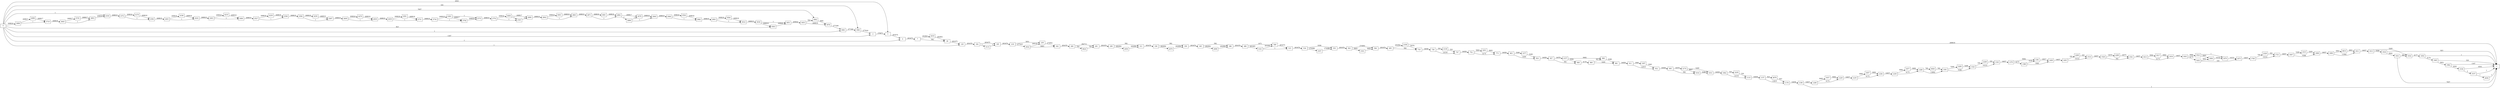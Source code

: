 digraph {
	graph [rankdir=LR]
	node [shape=rectangle]
	2 -> 3 [label=278971]
	3 -> 4 [label=283474]
	4 -> 7 [label=283475]
	7 -> 28 [label=582]
	7 -> 2019 [label=282893]
	28 -> 120 [label=283475]
	120 -> 164 [label=283476]
	164 -> 185 [label=283475]
	164 -> 3115 [label=1]
	185 -> 218 [label=283476]
	218 -> 239 [label=5851]
	218 -> 2022 [label=277625]
	239 -> 242 [label=274993]
	242 -> 260 [label=283476]
	260 -> 281 [label=282711]
	260 -> 4624 [label=765]
	281 -> 290 [label=283476]
	290 -> 311 [label=582]
	290 -> 2059 [label=282894]
	311 -> 338 [label=283476]
	338 -> 359 [label=582]
	338 -> 2079 [label=282894]
	359 -> 365 [label=283476]
	365 -> 386 [label=582]
	365 -> 2099 [label=282894]
	386 -> 488 [label=283476]
	488 -> 509 [label=1671]
	488 -> 3141 [label=281805]
	509 -> 515 [label=283475]
	515 -> 534 [label=283476]
	534 -> 555 [label=9390]
	534 -> 3357 [label=274086]
	555 -> 563 [label=283476]
	563 -> 584 [label=274993]
	563 -> 3181 [label=8483]
	584 -> 695 [label=283476]
	695 -> 716 [label=582]
	695 -> 2108 [label=282894]
	716 -> 726 [label=14658]
	726 -> 747 [label=14334]
	726 -> 2139 [label=324]
	747 -> 752 [label=14658]
	752 -> 773 [label=6175]
	752 -> 3201 [label=8483]
	773 -> 803 [label=14658]
	803 -> 824 [label=9390]
	803 -> 3377 [label=5268]
	824 -> 827 [label=14658]
	827 -> 848 [label=582]
	827 -> 2157 [label=14076]
	848 -> 860 [label=6176]
	860 -> 866 [label=907]
	860 -> 881 [label=5269]
	866 -> 881 [label=9389]
	881 -> 911 [label=14658]
	911 -> 932 [label=12818]
	911 -> 3397 [label=1840]
	932 -> 995 [label=14658]
	995 -> 1016 [label=582]
	995 -> 2174 [label=14076]
	1016 -> 1031 [label=9389]
	1031 -> 1082 [label=14658]
	1082 -> 1133 [label=14334]
	1082 -> 2229 [label=324]
	1133 -> 1157 [label=14658]
	1157 -> 1178 [label=13835]
	1157 -> 4678 [label=823]
	1178 -> 1199 [label=14658]
	1199 -> 1 [label=1]
	1199 -> 1208 [label=14657]
	1208 -> 1229 [label=6175]
	1208 -> 3437 [label=8482]
	1229 -> 1235 [label=14657]
	1235 -> 1256 [label=6175]
	1235 -> 3457 [label=8482]
	1256 -> 1259 [label=14657]
	1259 -> 1280 [label=6175]
	1259 -> 3477 [label=8482]
	1280 -> 1301 [label=13892]
	1280 -> 4644 [label=765]
	1301 -> 1322 [label=9388]
	1301 -> 3295 [label=5269]
	1322 -> 1343 [label=14333]
	1322 -> 2249 [label=324]
	1343 -> 1370 [label=14657]
	1370 -> 1388 [label=6175]
	1370 -> 1391 [label=8482]
	1388 -> 1391 [label=4335]
	1388 -> 1409 [label=1840]
	1391 -> 1409 [label=12817]
	1409 -> 1493 [label=14657]
	1493 -> 1514 [label=14333]
	1493 -> 2269 [label=324]
	1514 -> 1520 [label=14657]
	1520 -> 1541 [label=582]
	1520 -> 2289 [label=14075]
	1541 -> 1613 [label=14657]
	1613 -> 1634 [label=6175]
	1613 -> 3517 [label=8482]
	1634 -> 1643 [label=14657]
	1643 -> 1652 [label=6175]
	1643 -> 3523 [label=8482]
	1652 -> 1664 [label=5851]
	1652 -> 1673 [label=324]
	1664 -> 1670 [label=14332]
	1670 -> 1673 [label=14333]
	1673 -> 1700 [label=14657]
	1700 -> 1721 [label=14333]
	1700 -> 2329 [label=324]
	1721 -> 1847 [label=14657]
	1847 -> 1868 [label=9388]
	1847 -> 3315 [label=5269]
	1868 -> 1890 [label=14657]
	1890 -> 1911 [label=11994]
	1890 -> 4814 [label=2663]
	1911 -> 1913 [label=14657]
	1913 -> 1918 [label=9388]
	1913 -> 1934 [label=5269]
	1918 -> 1 [label=823]
	1918 -> 1931 [label=8565]
	1931 -> 1 [label=7657]
	1931 -> 1934 [label=908]
	1934 -> 1950 [label=6177]
	1950 -> 1 [label=1]
	1950 -> 1965 [label=6176]
	1965 -> 1 [label=324]
	1965 -> 1982 [label=5852]
	1982 -> 3336 [label=4505]
	1982 -> 1 [label=1347]
	1983 -> 2 [label=277624]
	2019 -> 28 [label=282893]
	2022 -> 239 [label=269142]
	2022 -> 242 [label=8483]
	2059 -> 311 [label=282894]
	2079 -> 359 [label=282894]
	2099 -> 386 [label=282894]
	2108 -> 1 [label=268818]
	2108 -> 716 [label=14076]
	2139 -> 747 [label=324]
	2157 -> 848 [label=5594]
	2157 -> 866 [label=8482]
	2174 -> 1016 [label=8807]
	2174 -> 1031 [label=5269]
	2229 -> 1133 [label=324]
	2249 -> 1343 [label=324]
	2269 -> 1514 [label=324]
	2289 -> 1541 [label=14075]
	2329 -> 1721 [label=324]
	2330 -> 2372 [label=268819]
	2372 -> 2394 [label=1]
	2372 -> 4170 [label=268818]
	2394 -> 2403 [label=268819]
	2403 -> 2424 [label=1]
	2403 -> 4190 [label=268818]
	2424 -> 2463 [label=268819]
	2463 -> 2484 [label=1]
	2463 -> 4210 [label=268818]
	2484 -> 2527 [label=268819]
	2527 -> 2548 [label=1]
	2527 -> 4230 [label=268818]
	2548 -> 2566 [label=268819]
	2566 -> 2587 [label=1]
	2566 -> 4250 [label=268818]
	2587 -> 2609 [label=268819]
	2609 -> 2630 [label=1]
	2609 -> 4270 [label=268818]
	2630 -> 2639 [label=268819]
	2639 -> 2731 [label=1]
	2639 -> 4361 [label=268818]
	2731 -> 2734 [label=268819]
	2734 -> 2758 [label=1]
	2734 -> 4381 [label=268818]
	2758 -> 2775 [label=268818]
	2775 -> 2776 [label=268819]
	2776 -> 2797 [label=1]
	2776 -> 4404 [label=268818]
	2797 -> 2806 [label=2]
	2806 -> 2842 [label=268819]
	2842 -> 2863 [label=1]
	2842 -> 4441 [label=268818]
	2863 -> 2871 [label=268819]
	2871 -> 2892 [label=1]
	2871 -> 4461 [label=268818]
	2892 -> 2896 [label=2]
	2892 -> 4478 [label=268817]
	2896 -> 2940 [label=1]
	2896 -> 4478 [label=1]
	2940 -> 2946 [label=268819]
	2946 -> 2982 [label=1]
	2946 -> 4544 [label=268818]
	2982 -> 2993 [label=268819]
	2993 -> 3014 [label=1]
	2993 -> 4564 [label=268818]
	3014 -> 3030 [label=268819]
	3030 -> 3051 [label=1]
	3030 -> 4583 [label=268818]
	3051 -> 3055 [label=269642]
	3055 -> 3062 [label=824]
	3055 -> 3076 [label=268818]
	3062 -> 3076 [label=8481]
	3076 -> 3081 [label=277299]
	3081 -> 1983 [label=277300]
	3115 -> 185 [label=1]
	3141 -> 515 [label=1]
	3141 -> 509 [label=281804]
	3181 -> 584 [label=8483]
	3201 -> 773 [label=8483]
	3295 -> 1322 [label=5269]
	3315 -> 1868 [label=5269]
	3336 -> 3337 [label=2]
	3336 -> 1 [label=4503]
	3337 -> 1 [label=1]
	3337 -> 3659 [label=1]
	3357 -> 555 [label=274086]
	3377 -> 824 [label=5268]
	3397 -> 932 [label=1840]
	3437 -> 1229 [label=8482]
	3457 -> 1256 [label=8482]
	3477 -> 1280 [label=8482]
	3517 -> 1634 [label=8482]
	3523 -> 1670 [label=1]
	3523 -> 1664 [label=8481]
	3659 -> 1 [label=1]
	3698 -> 3719 [label=1]
	3698 -> 4698 [label=268817]
	3719 -> 3845 [label=268818]
	3845 -> 3893 [label=1]
	3845 -> 4745 [label=268817]
	3893 -> 2330 [label=268818]
	4170 -> 2394 [label=268818]
	4190 -> 2424 [label=268818]
	4210 -> 2484 [label=268818]
	4230 -> 2548 [label=268818]
	4250 -> 2587 [label=268818]
	4270 -> 2630 [label=268818]
	4361 -> 2731 [label=268818]
	4381 -> 2775 [label=1]
	4381 -> 2758 [label=268817]
	4404 -> 2797 [label=1]
	4404 -> 2806 [label=268817]
	4441 -> 2863 [label=268818]
	4461 -> 2892 [label=268818]
	4478 -> 2940 [label=268818]
	4544 -> 2982 [label=268818]
	4564 -> 3014 [label=268818]
	4583 -> 3051 [label=269641]
	4624 -> 281 [label=765]
	4644 -> 1301 [label=765]
	4678 -> 1178 [label=823]
	4698 -> 3719 [label=268817]
	4745 -> 3893 [label=268817]
	4814 -> 1911 [label=2663]
	0 -> 2 [label=1347]
	0 -> 1983 [label=324]
	0 -> 2330 [label=1]
	0 -> 4 [label=1]
	0 -> 3 [label=4503]
	0 -> 120 [label=1]
	0 -> 3062 [label=7657]
	0 -> 4583 [label=823]
	0 -> 3081 [label=1]
	0 -> 3698 [label=268818]
}
